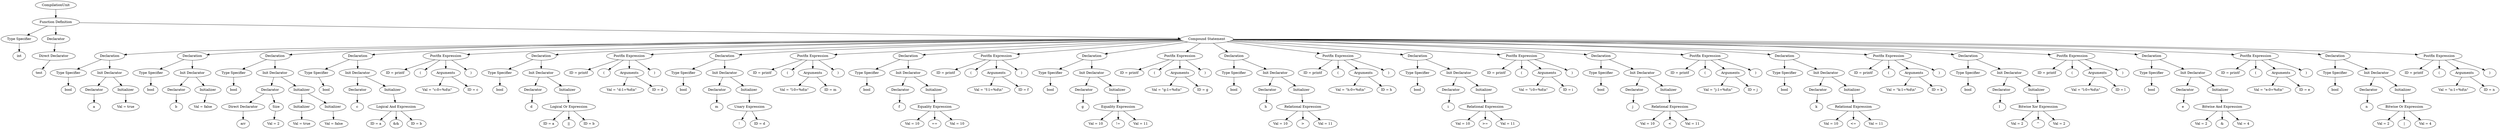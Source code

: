 digraph G {
		Q0[label="CompilationUnit"];
		Q0 -> Q1
		Q1[label="Function Definition"];
		Q1 -> Q2
		Q2[label="Type Specifier"];
		Q2 -> Q3
		Q3[label="int"];
		Q1 -> Q4
		Q4[label="Declarator"];
		Q4 -> Q5
		Q5[label="Direct Declarator"];
		Q5 -> Q6
		Q6[label="test"];
		Q1 -> Q7
		Q7[label="Compound Statement"];
		Q7 -> Q8
		Q8[label="Declaration"];
		Q8 -> Q9
		Q9[label="Type Specifier"];
		Q9 -> Q10
		Q10[label="bool"];
		Q8 -> Q11
		Q11[label="Init Declarator"];
		Q11 -> Q12
		Q12[label="Declarator"];
		Q12 -> Q13
		Q13[label="a"];
		Q11 -> Q14
		Q14[label="Initializer"];
		Q14 -> Q15
		Q15[label="Val = true"];
		Q7 -> Q16
		Q16[label="Declaration"];
		Q16 -> Q17
		Q17[label="Type Specifier"];
		Q17 -> Q18
		Q18[label="bool"];
		Q16 -> Q19
		Q19[label="Init Declarator"];
		Q19 -> Q20
		Q20[label="Declarator"];
		Q20 -> Q21
		Q21[label="b"];
		Q19 -> Q22
		Q22[label="Initializer"];
		Q22 -> Q23
		Q23[label="Val = false"];
		Q7 -> Q24
		Q24[label="Declaration"];
		Q24 -> Q25
		Q25[label="Type Specifier"];
		Q25 -> Q26
		Q26[label="bool"];
		Q24 -> Q27
		Q27[label="Init Declarator"];
		Q27 -> Q28
		Q28[label="Declarator"];
		Q28 -> Q29
		Q29[label="Direct Declarator"];
		Q29 -> Q30
		Q30[label="arr"];
		Q28 -> Q31
		Q31[label="Size"];
		Q31 -> Q32
		Q32[label="Val = 2"];
		Q27 -> Q33
		Q33[label="Initializer"];
		Q33 -> Q34
		Q34[label="Initializer"];
		Q34 -> Q35
		Q35[label="Val = true"];
		Q33 -> Q36
		Q36[label="Initializer"];
		Q36 -> Q37
		Q37[label="Val = false"];
		Q7 -> Q38
		Q38[label="Declaration"];
		Q38 -> Q39
		Q39[label="Type Specifier"];
		Q39 -> Q40
		Q40[label="bool"];
		Q38 -> Q41
		Q41[label="Init Declarator"];
		Q41 -> Q42
		Q42[label="Declarator"];
		Q42 -> Q43
		Q43[label="c"];
		Q41 -> Q44
		Q44[label="Initializer"];
		Q44 -> Q45
		Q45[label="Logical And Expression"];
		Q45 -> Q46
		Q46[label="ID = a"];
		Q45 -> Q47
		Q47[label="&&"];
		Q45 -> Q48
		Q48[label="ID = b"];
		Q7 -> Q49
		Q49[label="Postfix Expression"];
		Q49 -> Q50
		Q50[label="ID = printf"];
		Q49 -> Q51
		Q51[label="("];
		Q49 -> Q52
		Q52[label="Arguments"];
		Q52 -> Q53
		Q53[label="Val = \"c:0=%d\\n\""];
		Q52 -> Q54
		Q54[label="ID = c"];
		Q49 -> Q55
		Q55[label=")"];
		Q7 -> Q56
		Q56[label="Declaration"];
		Q56 -> Q57
		Q57[label="Type Specifier"];
		Q57 -> Q58
		Q58[label="bool"];
		Q56 -> Q59
		Q59[label="Init Declarator"];
		Q59 -> Q60
		Q60[label="Declarator"];
		Q60 -> Q61
		Q61[label="d"];
		Q59 -> Q62
		Q62[label="Initializer"];
		Q62 -> Q63
		Q63[label="Logical Or Expression"];
		Q63 -> Q64
		Q64[label="ID = a"];
		Q63 -> Q65
		Q65[label="||"];
		Q63 -> Q66
		Q66[label="ID = b"];
		Q7 -> Q67
		Q67[label="Postfix Expression"];
		Q67 -> Q68
		Q68[label="ID = printf"];
		Q67 -> Q69
		Q69[label="("];
		Q67 -> Q70
		Q70[label="Arguments"];
		Q70 -> Q71
		Q71[label="Val = \"d:1=%d\\n\""];
		Q70 -> Q72
		Q72[label="ID = d"];
		Q67 -> Q73
		Q73[label=")"];
		Q7 -> Q74
		Q74[label="Declaration"];
		Q74 -> Q75
		Q75[label="Type Specifier"];
		Q75 -> Q76
		Q76[label="bool"];
		Q74 -> Q77
		Q77[label="Init Declarator"];
		Q77 -> Q78
		Q78[label="Declarator"];
		Q78 -> Q79
		Q79[label="m"];
		Q77 -> Q80
		Q80[label="Initializer"];
		Q80 -> Q81
		Q81[label="Unary Expression"];
		Q81 -> Q82
		Q82[label="!"];
		Q81 -> Q83
		Q83[label="ID = d"];
		Q7 -> Q84
		Q84[label="Postfix Expression"];
		Q84 -> Q85
		Q85[label="ID = printf"];
		Q84 -> Q86
		Q86[label="("];
		Q84 -> Q87
		Q87[label="Arguments"];
		Q87 -> Q88
		Q88[label="Val = \"l:0=%d\\n\""];
		Q87 -> Q89
		Q89[label="ID = m"];
		Q84 -> Q90
		Q90[label=")"];
		Q7 -> Q91
		Q91[label="Declaration"];
		Q91 -> Q92
		Q92[label="Type Specifier"];
		Q92 -> Q93
		Q93[label="bool"];
		Q91 -> Q94
		Q94[label="Init Declarator"];
		Q94 -> Q95
		Q95[label="Declarator"];
		Q95 -> Q96
		Q96[label="f"];
		Q94 -> Q97
		Q97[label="Initializer"];
		Q97 -> Q98
		Q98[label="Equality Expression"];
		Q98 -> Q99
		Q99[label="Val = 10"];
		Q98 -> Q100
		Q100[label="=="];
		Q98 -> Q101
		Q101[label="Val = 10"];
		Q7 -> Q102
		Q102[label="Postfix Expression"];
		Q102 -> Q103
		Q103[label="ID = printf"];
		Q102 -> Q104
		Q104[label="("];
		Q102 -> Q105
		Q105[label="Arguments"];
		Q105 -> Q106
		Q106[label="Val = \"f:1=%d\\n\""];
		Q105 -> Q107
		Q107[label="ID = f"];
		Q102 -> Q108
		Q108[label=")"];
		Q7 -> Q109
		Q109[label="Declaration"];
		Q109 -> Q110
		Q110[label="Type Specifier"];
		Q110 -> Q111
		Q111[label="bool"];
		Q109 -> Q112
		Q112[label="Init Declarator"];
		Q112 -> Q113
		Q113[label="Declarator"];
		Q113 -> Q114
		Q114[label="g"];
		Q112 -> Q115
		Q115[label="Initializer"];
		Q115 -> Q116
		Q116[label="Equality Expression"];
		Q116 -> Q117
		Q117[label="Val = 10"];
		Q116 -> Q118
		Q118[label="!="];
		Q116 -> Q119
		Q119[label="Val = 11"];
		Q7 -> Q120
		Q120[label="Postfix Expression"];
		Q120 -> Q121
		Q121[label="ID = printf"];
		Q120 -> Q122
		Q122[label="("];
		Q120 -> Q123
		Q123[label="Arguments"];
		Q123 -> Q124
		Q124[label="Val = \"g:1=%d\\n\""];
		Q123 -> Q125
		Q125[label="ID = g"];
		Q120 -> Q126
		Q126[label=")"];
		Q7 -> Q127
		Q127[label="Declaration"];
		Q127 -> Q128
		Q128[label="Type Specifier"];
		Q128 -> Q129
		Q129[label="bool"];
		Q127 -> Q130
		Q130[label="Init Declarator"];
		Q130 -> Q131
		Q131[label="Declarator"];
		Q131 -> Q132
		Q132[label="h"];
		Q130 -> Q133
		Q133[label="Initializer"];
		Q133 -> Q134
		Q134[label="Relational Expression"];
		Q134 -> Q135
		Q135[label="Val = 10"];
		Q134 -> Q136
		Q136[label=">"];
		Q134 -> Q137
		Q137[label="Val = 11"];
		Q7 -> Q138
		Q138[label="Postfix Expression"];
		Q138 -> Q139
		Q139[label="ID = printf"];
		Q138 -> Q140
		Q140[label="("];
		Q138 -> Q141
		Q141[label="Arguments"];
		Q141 -> Q142
		Q142[label="Val = \"h:0=%d\\n\""];
		Q141 -> Q143
		Q143[label="ID = h"];
		Q138 -> Q144
		Q144[label=")"];
		Q7 -> Q145
		Q145[label="Declaration"];
		Q145 -> Q146
		Q146[label="Type Specifier"];
		Q146 -> Q147
		Q147[label="bool"];
		Q145 -> Q148
		Q148[label="Init Declarator"];
		Q148 -> Q149
		Q149[label="Declarator"];
		Q149 -> Q150
		Q150[label="i"];
		Q148 -> Q151
		Q151[label="Initializer"];
		Q151 -> Q152
		Q152[label="Relational Expression"];
		Q152 -> Q153
		Q153[label="Val = 10"];
		Q152 -> Q154
		Q154[label=">="];
		Q152 -> Q155
		Q155[label="Val = 11"];
		Q7 -> Q156
		Q156[label="Postfix Expression"];
		Q156 -> Q157
		Q157[label="ID = printf"];
		Q156 -> Q158
		Q158[label="("];
		Q156 -> Q159
		Q159[label="Arguments"];
		Q159 -> Q160
		Q160[label="Val = \"i:0=%d\\n\""];
		Q159 -> Q161
		Q161[label="ID = i"];
		Q156 -> Q162
		Q162[label=")"];
		Q7 -> Q163
		Q163[label="Declaration"];
		Q163 -> Q164
		Q164[label="Type Specifier"];
		Q164 -> Q165
		Q165[label="bool"];
		Q163 -> Q166
		Q166[label="Init Declarator"];
		Q166 -> Q167
		Q167[label="Declarator"];
		Q167 -> Q168
		Q168[label="j"];
		Q166 -> Q169
		Q169[label="Initializer"];
		Q169 -> Q170
		Q170[label="Relational Expression"];
		Q170 -> Q171
		Q171[label="Val = 10"];
		Q170 -> Q172
		Q172[label="<"];
		Q170 -> Q173
		Q173[label="Val = 11"];
		Q7 -> Q174
		Q174[label="Postfix Expression"];
		Q174 -> Q175
		Q175[label="ID = printf"];
		Q174 -> Q176
		Q176[label="("];
		Q174 -> Q177
		Q177[label="Arguments"];
		Q177 -> Q178
		Q178[label="Val = \"j:1=%d\\n\""];
		Q177 -> Q179
		Q179[label="ID = j"];
		Q174 -> Q180
		Q180[label=")"];
		Q7 -> Q181
		Q181[label="Declaration"];
		Q181 -> Q182
		Q182[label="Type Specifier"];
		Q182 -> Q183
		Q183[label="bool"];
		Q181 -> Q184
		Q184[label="Init Declarator"];
		Q184 -> Q185
		Q185[label="Declarator"];
		Q185 -> Q186
		Q186[label="k"];
		Q184 -> Q187
		Q187[label="Initializer"];
		Q187 -> Q188
		Q188[label="Relational Expression"];
		Q188 -> Q189
		Q189[label="Val = 10"];
		Q188 -> Q190
		Q190[label="<="];
		Q188 -> Q191
		Q191[label="Val = 11"];
		Q7 -> Q192
		Q192[label="Postfix Expression"];
		Q192 -> Q193
		Q193[label="ID = printf"];
		Q192 -> Q194
		Q194[label="("];
		Q192 -> Q195
		Q195[label="Arguments"];
		Q195 -> Q196
		Q196[label="Val = \"k:1=%d\\n\""];
		Q195 -> Q197
		Q197[label="ID = k"];
		Q192 -> Q198
		Q198[label=")"];
		Q7 -> Q199
		Q199[label="Declaration"];
		Q199 -> Q200
		Q200[label="Type Specifier"];
		Q200 -> Q201
		Q201[label="bool"];
		Q199 -> Q202
		Q202[label="Init Declarator"];
		Q202 -> Q203
		Q203[label="Declarator"];
		Q203 -> Q204
		Q204[label="l"];
		Q202 -> Q205
		Q205[label="Initializer"];
		Q205 -> Q206
		Q206[label="Bitwise Xor Expression"];
		Q206 -> Q207
		Q207[label="Val = 2"];
		Q206 -> Q208
		Q208[label="^"];
		Q206 -> Q209
		Q209[label="Val = 2"];
		Q7 -> Q210
		Q210[label="Postfix Expression"];
		Q210 -> Q211
		Q211[label="ID = printf"];
		Q210 -> Q212
		Q212[label="("];
		Q210 -> Q213
		Q213[label="Arguments"];
		Q213 -> Q214
		Q214[label="Val = \"l:0=%d\\n\""];
		Q213 -> Q215
		Q215[label="ID = l"];
		Q210 -> Q216
		Q216[label=")"];
		Q7 -> Q217
		Q217[label="Declaration"];
		Q217 -> Q218
		Q218[label="Type Specifier"];
		Q218 -> Q219
		Q219[label="bool"];
		Q217 -> Q220
		Q220[label="Init Declarator"];
		Q220 -> Q221
		Q221[label="Declarator"];
		Q221 -> Q222
		Q222[label="e"];
		Q220 -> Q223
		Q223[label="Initializer"];
		Q223 -> Q224
		Q224[label="Bitwise And Expression"];
		Q224 -> Q225
		Q225[label="Val = 2"];
		Q224 -> Q226
		Q226[label="&"];
		Q224 -> Q227
		Q227[label="Val = 4"];
		Q7 -> Q228
		Q228[label="Postfix Expression"];
		Q228 -> Q229
		Q229[label="ID = printf"];
		Q228 -> Q230
		Q230[label="("];
		Q228 -> Q231
		Q231[label="Arguments"];
		Q231 -> Q232
		Q232[label="Val = \"e:0=%d\\n\""];
		Q231 -> Q233
		Q233[label="ID = e"];
		Q228 -> Q234
		Q234[label=")"];
		Q7 -> Q235
		Q235[label="Declaration"];
		Q235 -> Q236
		Q236[label="Type Specifier"];
		Q236 -> Q237
		Q237[label="bool"];
		Q235 -> Q238
		Q238[label="Init Declarator"];
		Q238 -> Q239
		Q239[label="Declarator"];
		Q239 -> Q240
		Q240[label="n"];
		Q238 -> Q241
		Q241[label="Initializer"];
		Q241 -> Q242
		Q242[label="Bitwise Or Expression"];
		Q242 -> Q243
		Q243[label="Val = 2"];
		Q242 -> Q244
		Q244[label="|"];
		Q242 -> Q245
		Q245[label="Val = 4"];
		Q7 -> Q246
		Q246[label="Postfix Expression"];
		Q246 -> Q247
		Q247[label="ID = printf"];
		Q246 -> Q248
		Q248[label="("];
		Q246 -> Q249
		Q249[label="Arguments"];
		Q249 -> Q250
		Q250[label="Val = \"n:1=%d\\n\""];
		Q249 -> Q251
		Q251[label="ID = n"];
		Q246 -> Q252
		Q252[label=")"];
		
}